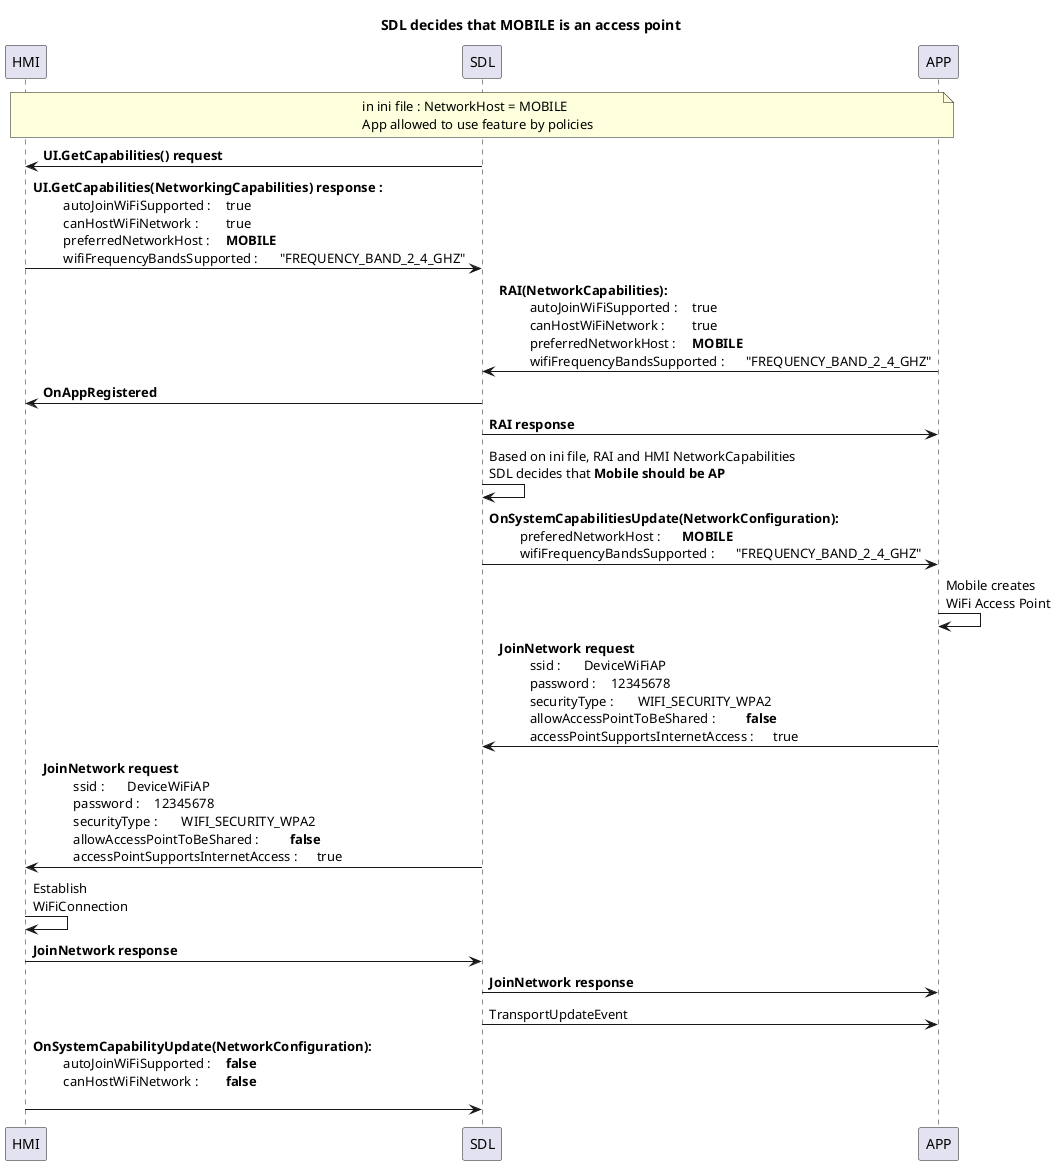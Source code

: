 @startuml
!pragma teoz true

title SDL decides that MOBILE is an access point
participant HMI
participant SDL
participant APP

note over HMI, APP: in ini file : NetworkHost = MOBILE \n\
App allowed to use feature by policies

SDL -> HMI : <b>UI.GetCapabilities() request
HMI -> SDL : <b>UI.GetCapabilities(NetworkingCapabilities) response : \n\
\t autoJoinWiFiSupported : \t true \n\
\t canHostWiFiNetwork : \t true \n\
\t preferredNetworkHost : \t **MOBILE** \n\
\t wifiFrequencyBandsSupported : \t "FREQUENCY_BAND_2_4_GHZ" 

APP -> SDL : <b>RAI(NetworkCapabilities): \n\
\t autoJoinWiFiSupported : \t true \n\
\t canHostWiFiNetwork : \t true \n\
\t preferredNetworkHost : \t **MOBILE** \n\
\t wifiFrequencyBandsSupported : \t "FREQUENCY_BAND_2_4_GHZ"

SDL -> HMI : <b>OnAppRegistered 
SDL -> APP : <b>RAI response 

SDL -> SDL : Based on ini file, RAI and HMI NetworkCapabilities\n\
SDL decides that **Mobile should be AP** 

SDL -> APP:  <b>OnSystemCapabilitiesUpdate(NetworkConfiguration): \n\
\t preferedNetworkHost : \t **MOBILE** \n\
\t wifiFrequencyBandsSupported : \t "FREQUENCY_BAND_2_4_GHZ"  

APP -> APP : Mobile creates \n\
WiFi Access Point

APP -> SDL: <b>JoinNetwork request\n\
\t ssid : \t DeviceWiFiAP \n\
\t password : \t 12345678 \n\
\t securityType : \t WIFI_SECURITY_WPA2 \n\
\t allowAccessPointToBeShared : \t **false** \n\
\t accessPointSupportsInternetAccess : \t true

SDL -> HMI: <b>JoinNetwork request\n\
\t ssid : \t DeviceWiFiAP \n\
\t password : \t 12345678 \n\
\t securityType : \t WIFI_SECURITY_WPA2 \n\
\t allowAccessPointToBeShared : \t **false** \n\
\t accessPointSupportsInternetAccess : \t true

HMI -> HMI : Establish \n\
WiFiConnection

HMI -> SDL : <b>JoinNetwork response
SDL -> APP : <b>JoinNetwork response

SDL -> APP: TransportUpdateEvent

HMI -> SDL:  <b>OnSystemCapabilityUpdate(NetworkConfiguration): \n\
\t autoJoinWiFiSupported : \t **false** \n\
\t canHostWiFiNetwork : \t **false**  \n\

@enduml
